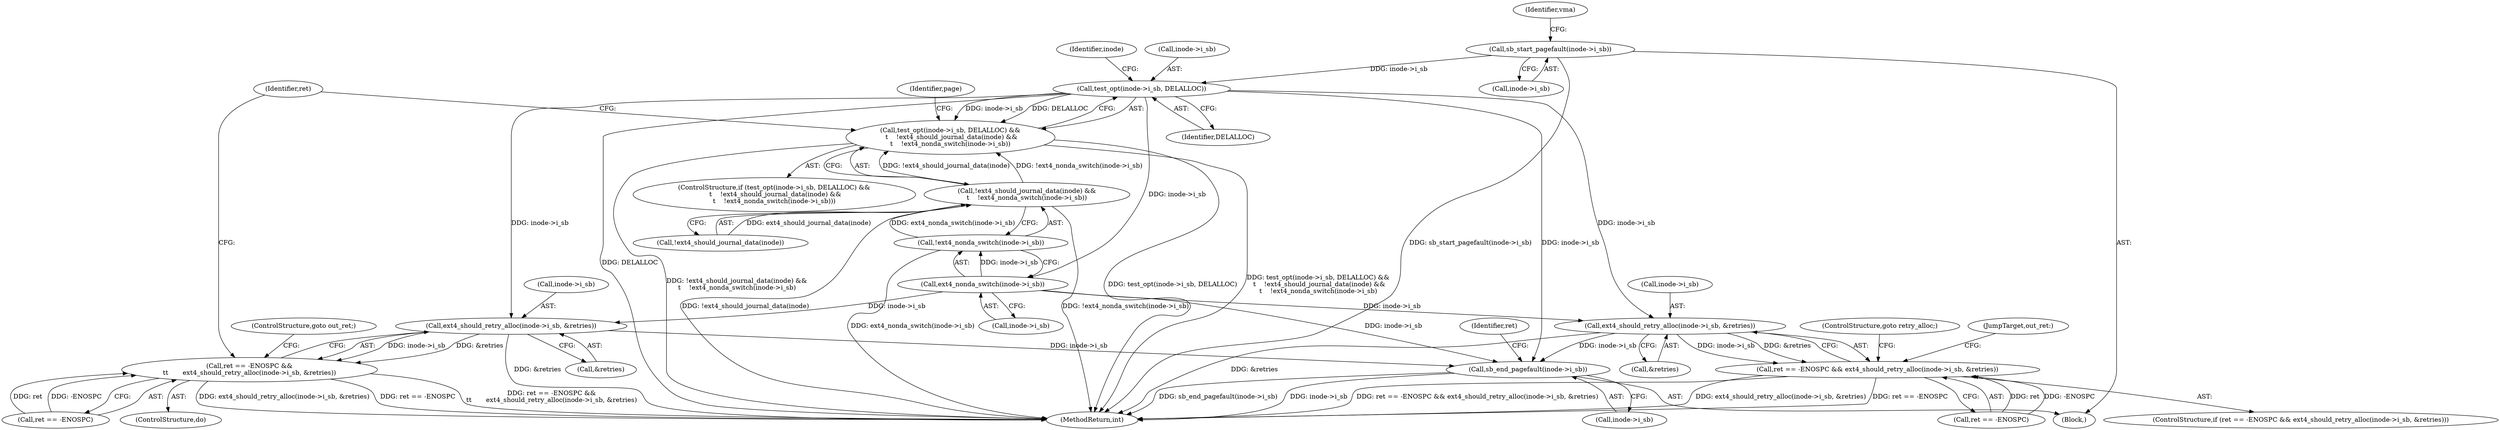 digraph "0_linux_ea3d7209ca01da209cda6f0dea8be9cc4b7a933b_5@pointer" {
"1000157" [label="(Call,test_opt(inode->i_sb, DELALLOC))"];
"1000141" [label="(Call,sb_start_pagefault(inode->i_sb))"];
"1000156" [label="(Call,test_opt(inode->i_sb, DELALLOC) &&\n \t    !ext4_should_journal_data(inode) &&\n\t    !ext4_nonda_switch(inode->i_sb))"];
"1000167" [label="(Call,ext4_nonda_switch(inode->i_sb))"];
"1000166" [label="(Call,!ext4_nonda_switch(inode->i_sb))"];
"1000162" [label="(Call,!ext4_should_journal_data(inode) &&\n\t    !ext4_nonda_switch(inode->i_sb))"];
"1000185" [label="(Call,ext4_should_retry_alloc(inode->i_sb, &retries))"];
"1000180" [label="(Call,ret == -ENOSPC &&\n\t\t       ext4_should_retry_alloc(inode->i_sb, &retries))"];
"1000343" [label="(Call,sb_end_pagefault(inode->i_sb))"];
"1000324" [label="(Call,ext4_should_retry_alloc(inode->i_sb, &retries))"];
"1000319" [label="(Call,ret == -ENOSPC && ext4_should_retry_alloc(inode->i_sb, &retries))"];
"1000165" [label="(Identifier,inode)"];
"1000191" [label="(ControlStructure,goto out_ret;)"];
"1000343" [label="(Call,sb_end_pagefault(inode->i_sb))"];
"1000328" [label="(Call,&retries)"];
"1000180" [label="(Call,ret == -ENOSPC &&\n\t\t       ext4_should_retry_alloc(inode->i_sb, &retries))"];
"1000318" [label="(ControlStructure,if (ret == -ENOSPC && ext4_should_retry_alloc(inode->i_sb, &retries)))"];
"1000324" [label="(Call,ext4_should_retry_alloc(inode->i_sb, &retries))"];
"1000166" [label="(Call,!ext4_nonda_switch(inode->i_sb))"];
"1000147" [label="(Identifier,vma)"];
"1000325" [label="(Call,inode->i_sb)"];
"1000108" [label="(Block,)"];
"1000158" [label="(Call,inode->i_sb)"];
"1000344" [label="(Call,inode->i_sb)"];
"1000348" [label="(Identifier,ret)"];
"1000186" [label="(Call,inode->i_sb)"];
"1000193" [label="(Identifier,page)"];
"1000181" [label="(Call,ret == -ENOSPC)"];
"1000330" [label="(ControlStructure,goto retry_alloc;)"];
"1000331" [label="(JumpTarget,out_ret:)"];
"1000167" [label="(Call,ext4_nonda_switch(inode->i_sb))"];
"1000162" [label="(Call,!ext4_should_journal_data(inode) &&\n\t    !ext4_nonda_switch(inode->i_sb))"];
"1000349" [label="(MethodReturn,int)"];
"1000142" [label="(Call,inode->i_sb)"];
"1000185" [label="(Call,ext4_should_retry_alloc(inode->i_sb, &retries))"];
"1000155" [label="(ControlStructure,if (test_opt(inode->i_sb, DELALLOC) &&\n \t    !ext4_should_journal_data(inode) &&\n\t    !ext4_nonda_switch(inode->i_sb)))"];
"1000157" [label="(Call,test_opt(inode->i_sb, DELALLOC))"];
"1000161" [label="(Identifier,DELALLOC)"];
"1000156" [label="(Call,test_opt(inode->i_sb, DELALLOC) &&\n \t    !ext4_should_journal_data(inode) &&\n\t    !ext4_nonda_switch(inode->i_sb))"];
"1000189" [label="(Call,&retries)"];
"1000175" [label="(Identifier,ret)"];
"1000320" [label="(Call,ret == -ENOSPC)"];
"1000141" [label="(Call,sb_start_pagefault(inode->i_sb))"];
"1000168" [label="(Call,inode->i_sb)"];
"1000319" [label="(Call,ret == -ENOSPC && ext4_should_retry_alloc(inode->i_sb, &retries))"];
"1000172" [label="(ControlStructure,do)"];
"1000163" [label="(Call,!ext4_should_journal_data(inode))"];
"1000157" -> "1000156"  [label="AST: "];
"1000157" -> "1000161"  [label="CFG: "];
"1000158" -> "1000157"  [label="AST: "];
"1000161" -> "1000157"  [label="AST: "];
"1000165" -> "1000157"  [label="CFG: "];
"1000156" -> "1000157"  [label="CFG: "];
"1000157" -> "1000349"  [label="DDG: DELALLOC"];
"1000157" -> "1000156"  [label="DDG: inode->i_sb"];
"1000157" -> "1000156"  [label="DDG: DELALLOC"];
"1000141" -> "1000157"  [label="DDG: inode->i_sb"];
"1000157" -> "1000167"  [label="DDG: inode->i_sb"];
"1000157" -> "1000185"  [label="DDG: inode->i_sb"];
"1000157" -> "1000324"  [label="DDG: inode->i_sb"];
"1000157" -> "1000343"  [label="DDG: inode->i_sb"];
"1000141" -> "1000108"  [label="AST: "];
"1000141" -> "1000142"  [label="CFG: "];
"1000142" -> "1000141"  [label="AST: "];
"1000147" -> "1000141"  [label="CFG: "];
"1000141" -> "1000349"  [label="DDG: sb_start_pagefault(inode->i_sb)"];
"1000156" -> "1000155"  [label="AST: "];
"1000156" -> "1000162"  [label="CFG: "];
"1000162" -> "1000156"  [label="AST: "];
"1000175" -> "1000156"  [label="CFG: "];
"1000193" -> "1000156"  [label="CFG: "];
"1000156" -> "1000349"  [label="DDG: test_opt(inode->i_sb, DELALLOC)"];
"1000156" -> "1000349"  [label="DDG: test_opt(inode->i_sb, DELALLOC) &&\n \t    !ext4_should_journal_data(inode) &&\n\t    !ext4_nonda_switch(inode->i_sb)"];
"1000156" -> "1000349"  [label="DDG: !ext4_should_journal_data(inode) &&\n\t    !ext4_nonda_switch(inode->i_sb)"];
"1000162" -> "1000156"  [label="DDG: !ext4_should_journal_data(inode)"];
"1000162" -> "1000156"  [label="DDG: !ext4_nonda_switch(inode->i_sb)"];
"1000167" -> "1000166"  [label="AST: "];
"1000167" -> "1000168"  [label="CFG: "];
"1000168" -> "1000167"  [label="AST: "];
"1000166" -> "1000167"  [label="CFG: "];
"1000167" -> "1000166"  [label="DDG: inode->i_sb"];
"1000167" -> "1000185"  [label="DDG: inode->i_sb"];
"1000167" -> "1000324"  [label="DDG: inode->i_sb"];
"1000167" -> "1000343"  [label="DDG: inode->i_sb"];
"1000166" -> "1000162"  [label="AST: "];
"1000162" -> "1000166"  [label="CFG: "];
"1000166" -> "1000349"  [label="DDG: ext4_nonda_switch(inode->i_sb)"];
"1000166" -> "1000162"  [label="DDG: ext4_nonda_switch(inode->i_sb)"];
"1000162" -> "1000163"  [label="CFG: "];
"1000163" -> "1000162"  [label="AST: "];
"1000162" -> "1000349"  [label="DDG: !ext4_nonda_switch(inode->i_sb)"];
"1000162" -> "1000349"  [label="DDG: !ext4_should_journal_data(inode)"];
"1000163" -> "1000162"  [label="DDG: ext4_should_journal_data(inode)"];
"1000185" -> "1000180"  [label="AST: "];
"1000185" -> "1000189"  [label="CFG: "];
"1000186" -> "1000185"  [label="AST: "];
"1000189" -> "1000185"  [label="AST: "];
"1000180" -> "1000185"  [label="CFG: "];
"1000185" -> "1000349"  [label="DDG: &retries"];
"1000185" -> "1000180"  [label="DDG: inode->i_sb"];
"1000185" -> "1000180"  [label="DDG: &retries"];
"1000185" -> "1000343"  [label="DDG: inode->i_sb"];
"1000180" -> "1000172"  [label="AST: "];
"1000180" -> "1000181"  [label="CFG: "];
"1000181" -> "1000180"  [label="AST: "];
"1000175" -> "1000180"  [label="CFG: "];
"1000191" -> "1000180"  [label="CFG: "];
"1000180" -> "1000349"  [label="DDG: ext4_should_retry_alloc(inode->i_sb, &retries)"];
"1000180" -> "1000349"  [label="DDG: ret == -ENOSPC"];
"1000180" -> "1000349"  [label="DDG: ret == -ENOSPC &&\n\t\t       ext4_should_retry_alloc(inode->i_sb, &retries)"];
"1000181" -> "1000180"  [label="DDG: ret"];
"1000181" -> "1000180"  [label="DDG: -ENOSPC"];
"1000343" -> "1000108"  [label="AST: "];
"1000343" -> "1000344"  [label="CFG: "];
"1000344" -> "1000343"  [label="AST: "];
"1000348" -> "1000343"  [label="CFG: "];
"1000343" -> "1000349"  [label="DDG: inode->i_sb"];
"1000343" -> "1000349"  [label="DDG: sb_end_pagefault(inode->i_sb)"];
"1000324" -> "1000343"  [label="DDG: inode->i_sb"];
"1000324" -> "1000319"  [label="AST: "];
"1000324" -> "1000328"  [label="CFG: "];
"1000325" -> "1000324"  [label="AST: "];
"1000328" -> "1000324"  [label="AST: "];
"1000319" -> "1000324"  [label="CFG: "];
"1000324" -> "1000349"  [label="DDG: &retries"];
"1000324" -> "1000319"  [label="DDG: inode->i_sb"];
"1000324" -> "1000319"  [label="DDG: &retries"];
"1000319" -> "1000318"  [label="AST: "];
"1000319" -> "1000320"  [label="CFG: "];
"1000320" -> "1000319"  [label="AST: "];
"1000330" -> "1000319"  [label="CFG: "];
"1000331" -> "1000319"  [label="CFG: "];
"1000319" -> "1000349"  [label="DDG: ret == -ENOSPC && ext4_should_retry_alloc(inode->i_sb, &retries)"];
"1000319" -> "1000349"  [label="DDG: ext4_should_retry_alloc(inode->i_sb, &retries)"];
"1000319" -> "1000349"  [label="DDG: ret == -ENOSPC"];
"1000320" -> "1000319"  [label="DDG: ret"];
"1000320" -> "1000319"  [label="DDG: -ENOSPC"];
}
